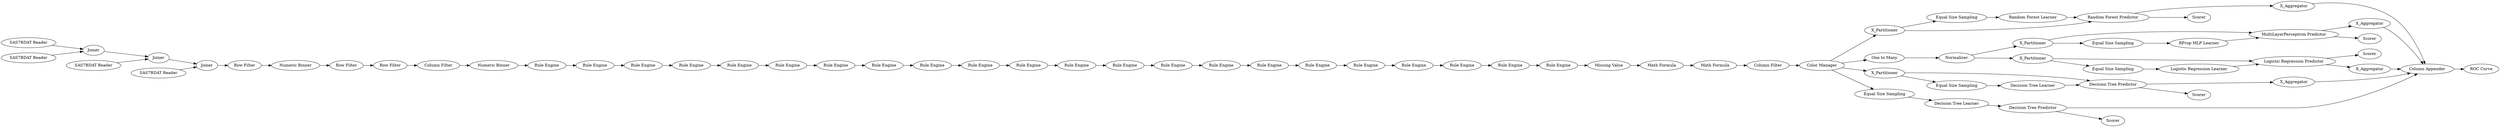 digraph {
	7 -> 8
	73 -> 71
	88 -> 65
	78 -> 79
	58 -> 63
	59 -> 60
	19 -> 21
	47 -> 58
	17 -> 18
	64 -> 85
	70 -> 73
	72 -> 73
	12 -> 11
	24 -> 29
	75 -> 78
	5 -> 6
	2 -> 5
	73 -> 74
	11 -> 13
	1 -> 5
	93 -> 85
	8 -> 9
	65 -> 66
	25 -> 24
	87 -> 59
	18 -> 19
	56 -> 15
	92 -> 93
	68 -> 69
	77 -> 78
	26 -> 25
	48 -> 49
	85 -> 86
	22 -> 26
	6 -> 7
	60 -> 61
	13 -> 14
	21 -> 22
	93 -> 84
	63 -> 66
	10 -> 12
	58 -> 57
	66 -> 67
	28 -> 33
	61 -> 85
	23 -> 27
	60 -> 62
	58 -> 91
	66 -> 64
	78 -> 76
	58 -> 68
	53 -> 54
	14 -> 17
	57 -> 87
	54 -> 56
	16 -> 20
	71 -> 85
	27 -> 28
	51 -> 52
	50 -> 51
	69 -> 70
	91 -> 92
	33 -> 48
	90 -> 77
	29 -> 23
	76 -> 85
	15 -> 16
	69 -> 75
	75 -> 90
	63 -> 88
	3 -> 6
	4 -> 7
	49 -> 50
	52 -> 53
	70 -> 89
	89 -> 72
	20 -> 47
	57 -> 60
	9 -> 10
	91 [label="Equal Size Sampling"]
	27 [label="Rule Engine"]
	57 [label=X_Partitioner]
	7 [label=Joiner]
	79 [label=Scorer]
	89 [label="Equal Size Sampling"]
	9 [label="Numeric Binner"]
	18 [label="Rule Engine"]
	21 [label="Rule Engine"]
	26 [label="Rule Engine"]
	58 [label="Color Manager"]
	8 [label="Row Filter"]
	74 [label=Scorer]
	17 [label="Rule Engine"]
	3 [label="SAS7BDAT Reader"]
	19 [label="Rule Engine"]
	78 [label="Logistic Regression Predictor"]
	24 [label="Rule Engine"]
	64 [label=X_Aggregator]
	92 [label="Decision Tree Learner"]
	49 [label="Rule Engine"]
	84 [label=Scorer]
	51 [label="Rule Engine"]
	56 [label="Rule Engine"]
	6 [label=Joiner]
	15 [label="Missing Value"]
	25 [label="Rule Engine"]
	54 [label="Rule Engine"]
	12 [label="Row Filter"]
	10 [label="Row Filter"]
	59 [label="Decision Tree Learner"]
	16 [label="Math Formula"]
	48 [label="Rule Engine"]
	85 [label="Column Appender"]
	75 [label=X_Partitioner]
	86 [label="ROC Curve"]
	50 [label="Rule Engine"]
	1 [label="SAS7BDAT Reader"]
	90 [label="Equal Size Sampling"]
	22 [label="Rule Engine"]
	53 [label="Rule Engine"]
	28 [label="Rule Engine"]
	87 [label="Equal Size Sampling"]
	68 [label="One to Many"]
	11 [label="Column Filter"]
	4 [label="SAS7BDAT Reader"]
	47 [label="Column Filter"]
	23 [label="Rule Engine"]
	63 [label=X_Partitioner]
	61 [label=X_Aggregator]
	67 [label=Scorer]
	72 [label="RProp MLP Learner"]
	14 [label="Rule Engine"]
	76 [label=X_Aggregator]
	77 [label="Logistic Regression Learner"]
	93 [label="Decision Tree Predictor"]
	73 [label="MultiLayerPerceptron Predictor"]
	60 [label="Decision Tree Predictor"]
	5 [label=Joiner]
	13 [label="Numeric Binner"]
	20 [label="Math Formula"]
	62 [label=Scorer]
	66 [label="Random Forest Predictor"]
	29 [label="Rule Engine"]
	70 [label=X_Partitioner]
	65 [label="Random Forest Learner"]
	69 [label=Normalizer]
	71 [label=X_Aggregator]
	88 [label="Equal Size Sampling"]
	52 [label="Rule Engine"]
	33 [label="Rule Engine"]
	2 [label="SAS7BDAT Reader"]
	rankdir=LR
}
